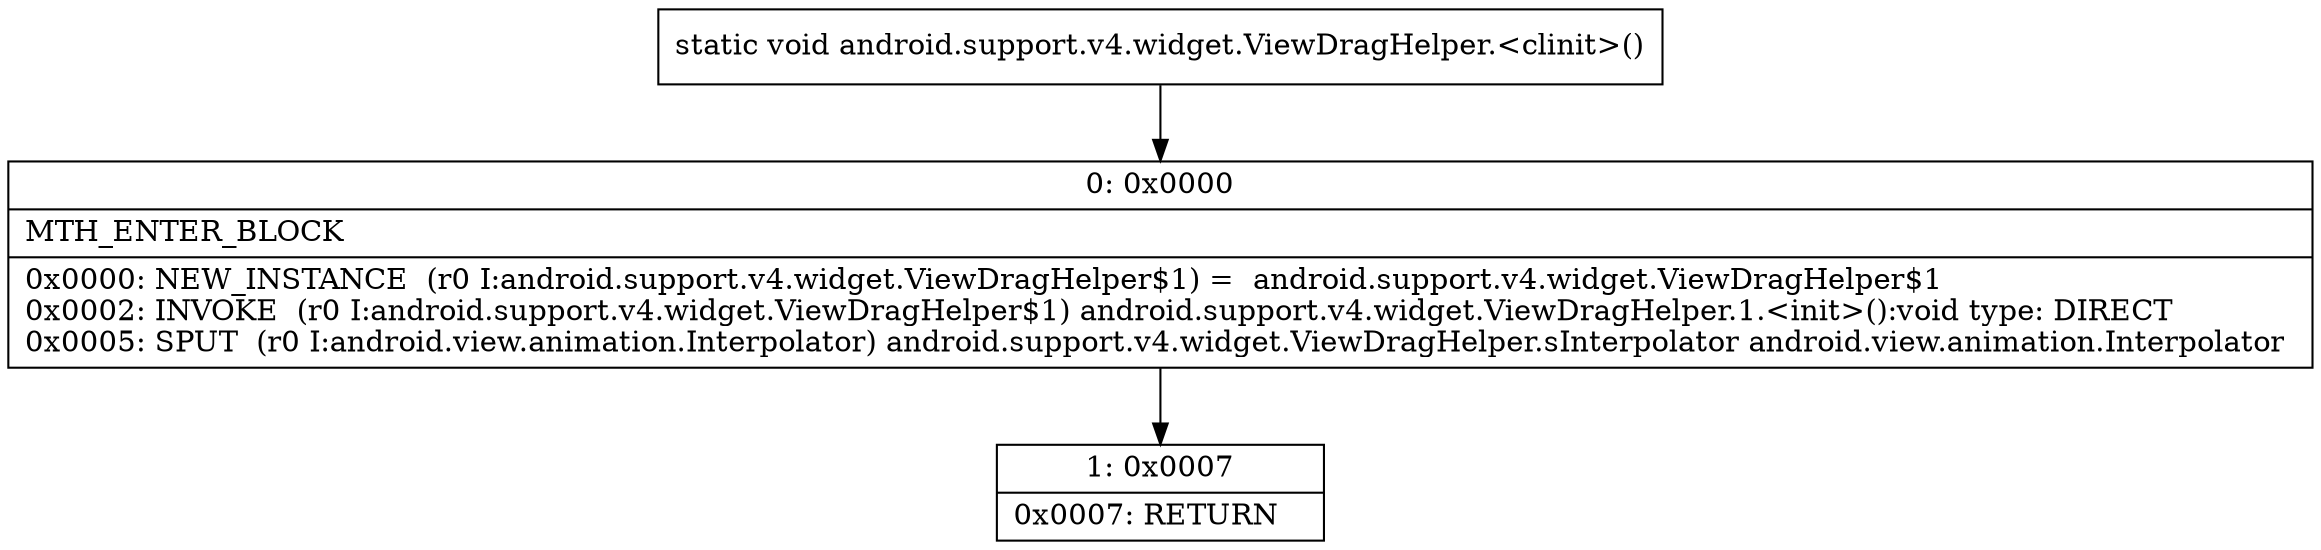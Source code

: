 digraph "CFG forandroid.support.v4.widget.ViewDragHelper.\<clinit\>()V" {
Node_0 [shape=record,label="{0\:\ 0x0000|MTH_ENTER_BLOCK\l|0x0000: NEW_INSTANCE  (r0 I:android.support.v4.widget.ViewDragHelper$1) =  android.support.v4.widget.ViewDragHelper$1 \l0x0002: INVOKE  (r0 I:android.support.v4.widget.ViewDragHelper$1) android.support.v4.widget.ViewDragHelper.1.\<init\>():void type: DIRECT \l0x0005: SPUT  (r0 I:android.view.animation.Interpolator) android.support.v4.widget.ViewDragHelper.sInterpolator android.view.animation.Interpolator \l}"];
Node_1 [shape=record,label="{1\:\ 0x0007|0x0007: RETURN   \l}"];
MethodNode[shape=record,label="{static void android.support.v4.widget.ViewDragHelper.\<clinit\>() }"];
MethodNode -> Node_0;
Node_0 -> Node_1;
}


